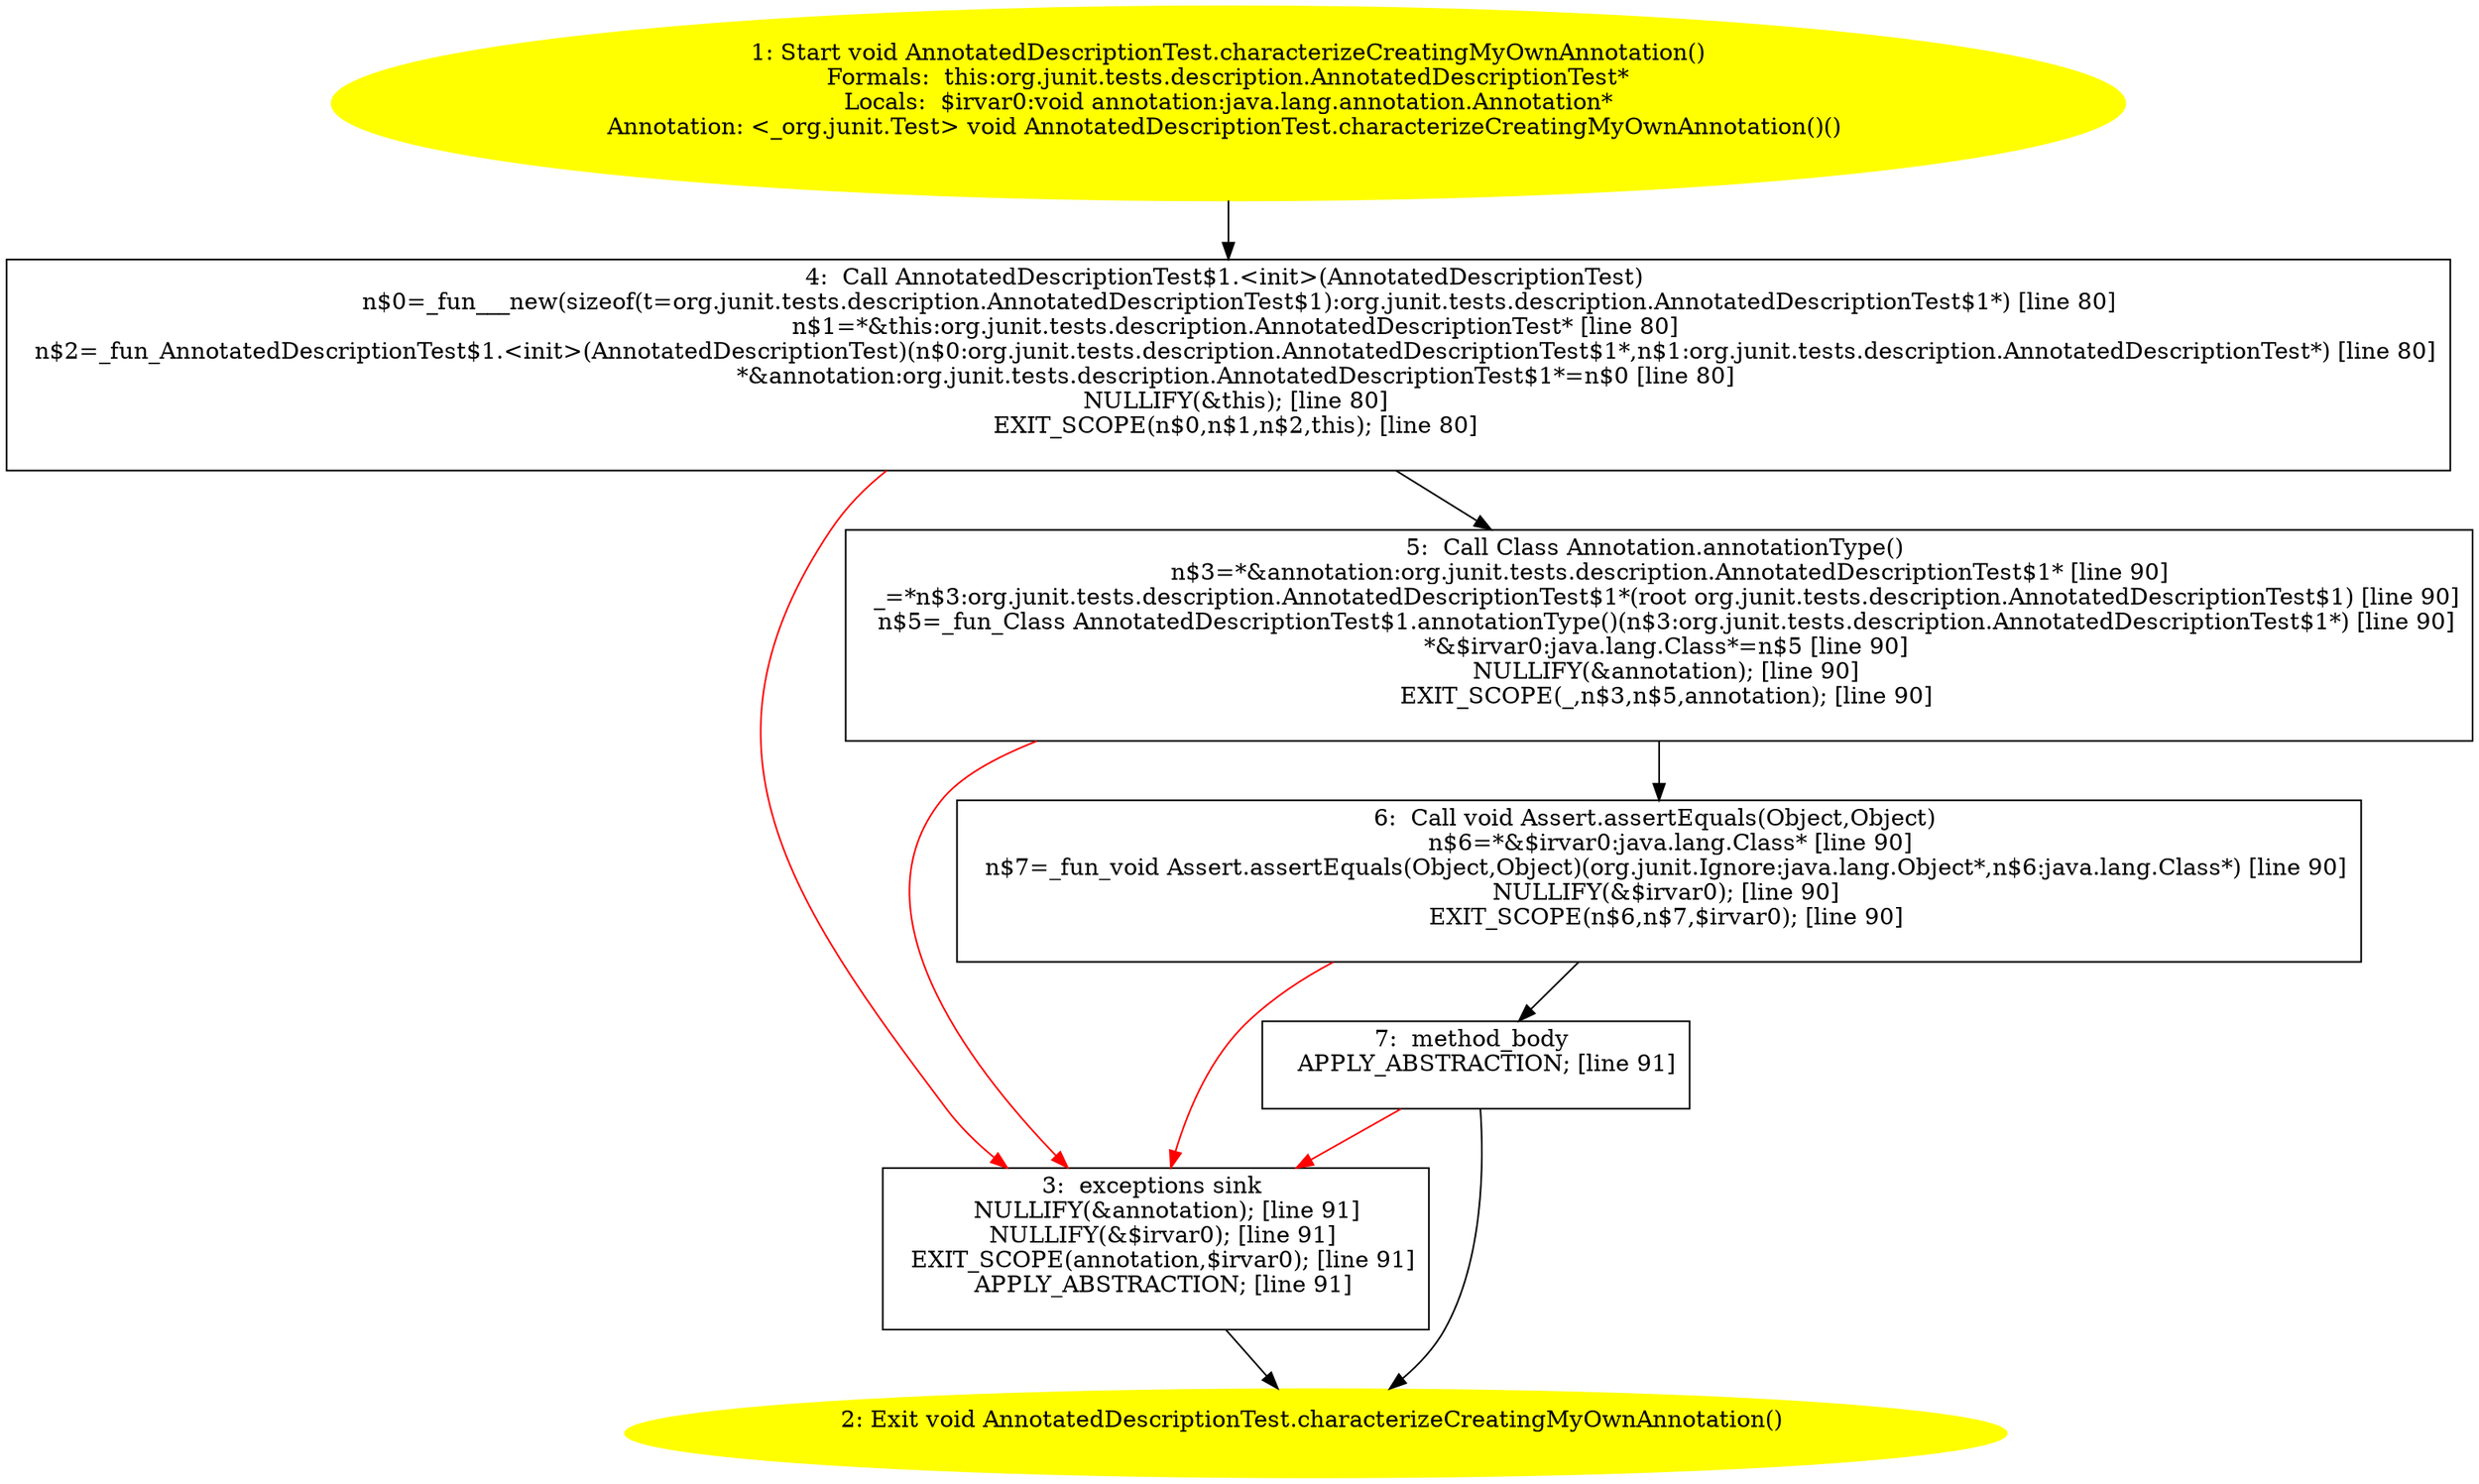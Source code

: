 /* @generated */
digraph cfg {
"org.junit.tests.description.AnnotatedDescriptionTest.characterizeCreatingMyOwnAnnotation():void.e2dcbedc7f9843ccf91e830481c6327b_1" [label="1: Start void AnnotatedDescriptionTest.characterizeCreatingMyOwnAnnotation()\nFormals:  this:org.junit.tests.description.AnnotatedDescriptionTest*\nLocals:  $irvar0:void annotation:java.lang.annotation.Annotation*\nAnnotation: <_org.junit.Test> void AnnotatedDescriptionTest.characterizeCreatingMyOwnAnnotation()() \n  " color=yellow style=filled]
	

	 "org.junit.tests.description.AnnotatedDescriptionTest.characterizeCreatingMyOwnAnnotation():void.e2dcbedc7f9843ccf91e830481c6327b_1" -> "org.junit.tests.description.AnnotatedDescriptionTest.characterizeCreatingMyOwnAnnotation():void.e2dcbedc7f9843ccf91e830481c6327b_4" ;
"org.junit.tests.description.AnnotatedDescriptionTest.characterizeCreatingMyOwnAnnotation():void.e2dcbedc7f9843ccf91e830481c6327b_2" [label="2: Exit void AnnotatedDescriptionTest.characterizeCreatingMyOwnAnnotation() \n  " color=yellow style=filled]
	

"org.junit.tests.description.AnnotatedDescriptionTest.characterizeCreatingMyOwnAnnotation():void.e2dcbedc7f9843ccf91e830481c6327b_3" [label="3:  exceptions sink \n   NULLIFY(&annotation); [line 91]\n  NULLIFY(&$irvar0); [line 91]\n  EXIT_SCOPE(annotation,$irvar0); [line 91]\n  APPLY_ABSTRACTION; [line 91]\n " shape="box"]
	

	 "org.junit.tests.description.AnnotatedDescriptionTest.characterizeCreatingMyOwnAnnotation():void.e2dcbedc7f9843ccf91e830481c6327b_3" -> "org.junit.tests.description.AnnotatedDescriptionTest.characterizeCreatingMyOwnAnnotation():void.e2dcbedc7f9843ccf91e830481c6327b_2" ;
"org.junit.tests.description.AnnotatedDescriptionTest.characterizeCreatingMyOwnAnnotation():void.e2dcbedc7f9843ccf91e830481c6327b_4" [label="4:  Call AnnotatedDescriptionTest$1.<init>(AnnotatedDescriptionTest) \n   n$0=_fun___new(sizeof(t=org.junit.tests.description.AnnotatedDescriptionTest$1):org.junit.tests.description.AnnotatedDescriptionTest$1*) [line 80]\n  n$1=*&this:org.junit.tests.description.AnnotatedDescriptionTest* [line 80]\n  n$2=_fun_AnnotatedDescriptionTest$1.<init>(AnnotatedDescriptionTest)(n$0:org.junit.tests.description.AnnotatedDescriptionTest$1*,n$1:org.junit.tests.description.AnnotatedDescriptionTest*) [line 80]\n  *&annotation:org.junit.tests.description.AnnotatedDescriptionTest$1*=n$0 [line 80]\n  NULLIFY(&this); [line 80]\n  EXIT_SCOPE(n$0,n$1,n$2,this); [line 80]\n " shape="box"]
	

	 "org.junit.tests.description.AnnotatedDescriptionTest.characterizeCreatingMyOwnAnnotation():void.e2dcbedc7f9843ccf91e830481c6327b_4" -> "org.junit.tests.description.AnnotatedDescriptionTest.characterizeCreatingMyOwnAnnotation():void.e2dcbedc7f9843ccf91e830481c6327b_5" ;
	 "org.junit.tests.description.AnnotatedDescriptionTest.characterizeCreatingMyOwnAnnotation():void.e2dcbedc7f9843ccf91e830481c6327b_4" -> "org.junit.tests.description.AnnotatedDescriptionTest.characterizeCreatingMyOwnAnnotation():void.e2dcbedc7f9843ccf91e830481c6327b_3" [color="red" ];
"org.junit.tests.description.AnnotatedDescriptionTest.characterizeCreatingMyOwnAnnotation():void.e2dcbedc7f9843ccf91e830481c6327b_5" [label="5:  Call Class Annotation.annotationType() \n   n$3=*&annotation:org.junit.tests.description.AnnotatedDescriptionTest$1* [line 90]\n  _=*n$3:org.junit.tests.description.AnnotatedDescriptionTest$1*(root org.junit.tests.description.AnnotatedDescriptionTest$1) [line 90]\n  n$5=_fun_Class AnnotatedDescriptionTest$1.annotationType()(n$3:org.junit.tests.description.AnnotatedDescriptionTest$1*) [line 90]\n  *&$irvar0:java.lang.Class*=n$5 [line 90]\n  NULLIFY(&annotation); [line 90]\n  EXIT_SCOPE(_,n$3,n$5,annotation); [line 90]\n " shape="box"]
	

	 "org.junit.tests.description.AnnotatedDescriptionTest.characterizeCreatingMyOwnAnnotation():void.e2dcbedc7f9843ccf91e830481c6327b_5" -> "org.junit.tests.description.AnnotatedDescriptionTest.characterizeCreatingMyOwnAnnotation():void.e2dcbedc7f9843ccf91e830481c6327b_6" ;
	 "org.junit.tests.description.AnnotatedDescriptionTest.characterizeCreatingMyOwnAnnotation():void.e2dcbedc7f9843ccf91e830481c6327b_5" -> "org.junit.tests.description.AnnotatedDescriptionTest.characterizeCreatingMyOwnAnnotation():void.e2dcbedc7f9843ccf91e830481c6327b_3" [color="red" ];
"org.junit.tests.description.AnnotatedDescriptionTest.characterizeCreatingMyOwnAnnotation():void.e2dcbedc7f9843ccf91e830481c6327b_6" [label="6:  Call void Assert.assertEquals(Object,Object) \n   n$6=*&$irvar0:java.lang.Class* [line 90]\n  n$7=_fun_void Assert.assertEquals(Object,Object)(org.junit.Ignore:java.lang.Object*,n$6:java.lang.Class*) [line 90]\n  NULLIFY(&$irvar0); [line 90]\n  EXIT_SCOPE(n$6,n$7,$irvar0); [line 90]\n " shape="box"]
	

	 "org.junit.tests.description.AnnotatedDescriptionTest.characterizeCreatingMyOwnAnnotation():void.e2dcbedc7f9843ccf91e830481c6327b_6" -> "org.junit.tests.description.AnnotatedDescriptionTest.characterizeCreatingMyOwnAnnotation():void.e2dcbedc7f9843ccf91e830481c6327b_7" ;
	 "org.junit.tests.description.AnnotatedDescriptionTest.characterizeCreatingMyOwnAnnotation():void.e2dcbedc7f9843ccf91e830481c6327b_6" -> "org.junit.tests.description.AnnotatedDescriptionTest.characterizeCreatingMyOwnAnnotation():void.e2dcbedc7f9843ccf91e830481c6327b_3" [color="red" ];
"org.junit.tests.description.AnnotatedDescriptionTest.characterizeCreatingMyOwnAnnotation():void.e2dcbedc7f9843ccf91e830481c6327b_7" [label="7:  method_body \n   APPLY_ABSTRACTION; [line 91]\n " shape="box"]
	

	 "org.junit.tests.description.AnnotatedDescriptionTest.characterizeCreatingMyOwnAnnotation():void.e2dcbedc7f9843ccf91e830481c6327b_7" -> "org.junit.tests.description.AnnotatedDescriptionTest.characterizeCreatingMyOwnAnnotation():void.e2dcbedc7f9843ccf91e830481c6327b_2" ;
	 "org.junit.tests.description.AnnotatedDescriptionTest.characterizeCreatingMyOwnAnnotation():void.e2dcbedc7f9843ccf91e830481c6327b_7" -> "org.junit.tests.description.AnnotatedDescriptionTest.characterizeCreatingMyOwnAnnotation():void.e2dcbedc7f9843ccf91e830481c6327b_3" [color="red" ];
}
